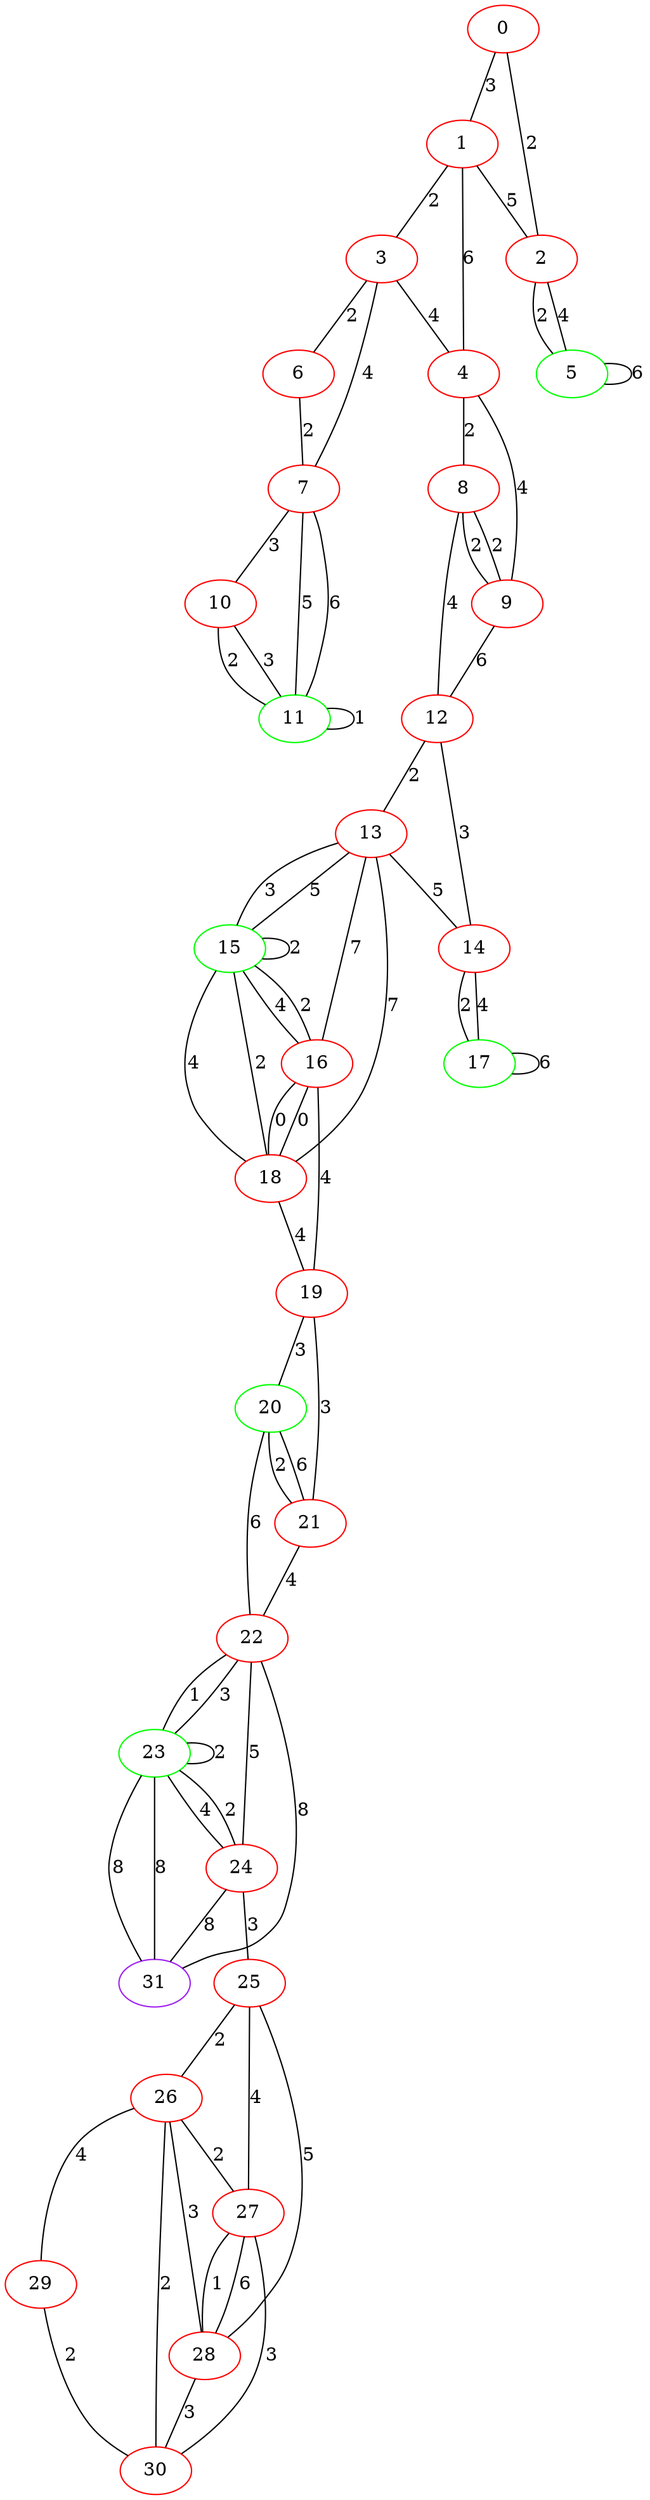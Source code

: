 graph "" {
0 [color=red, weight=1];
1 [color=red, weight=1];
2 [color=red, weight=1];
3 [color=red, weight=1];
4 [color=red, weight=1];
5 [color=green, weight=2];
6 [color=red, weight=1];
7 [color=red, weight=1];
8 [color=red, weight=1];
9 [color=red, weight=1];
10 [color=red, weight=1];
11 [color=green, weight=2];
12 [color=red, weight=1];
13 [color=red, weight=1];
14 [color=red, weight=1];
15 [color=green, weight=2];
16 [color=red, weight=1];
17 [color=green, weight=2];
18 [color=red, weight=1];
19 [color=red, weight=1];
20 [color=green, weight=2];
21 [color=red, weight=1];
22 [color=red, weight=1];
23 [color=green, weight=2];
24 [color=red, weight=1];
25 [color=red, weight=1];
26 [color=red, weight=1];
27 [color=red, weight=1];
28 [color=red, weight=1];
29 [color=red, weight=1];
30 [color=red, weight=1];
31 [color=purple, weight=4];
0 -- 1  [key=0, label=3];
0 -- 2  [key=0, label=2];
1 -- 2  [key=0, label=5];
1 -- 3  [key=0, label=2];
1 -- 4  [key=0, label=6];
2 -- 5  [key=0, label=2];
2 -- 5  [key=1, label=4];
3 -- 4  [key=0, label=4];
3 -- 6  [key=0, label=2];
3 -- 7  [key=0, label=4];
4 -- 8  [key=0, label=2];
4 -- 9  [key=0, label=4];
5 -- 5  [key=0, label=6];
6 -- 7  [key=0, label=2];
7 -- 10  [key=0, label=3];
7 -- 11  [key=0, label=5];
7 -- 11  [key=1, label=6];
8 -- 9  [key=0, label=2];
8 -- 9  [key=1, label=2];
8 -- 12  [key=0, label=4];
9 -- 12  [key=0, label=6];
10 -- 11  [key=0, label=2];
10 -- 11  [key=1, label=3];
11 -- 11  [key=0, label=1];
12 -- 13  [key=0, label=2];
12 -- 14  [key=0, label=3];
13 -- 16  [key=0, label=7];
13 -- 18  [key=0, label=7];
13 -- 14  [key=0, label=5];
13 -- 15  [key=0, label=3];
13 -- 15  [key=1, label=5];
14 -- 17  [key=0, label=2];
14 -- 17  [key=1, label=4];
15 -- 16  [key=0, label=4];
15 -- 16  [key=1, label=2];
15 -- 18  [key=0, label=4];
15 -- 18  [key=1, label=2];
15 -- 15  [key=0, label=2];
16 -- 18  [key=0, label=0];
16 -- 18  [key=1, label=0];
16 -- 19  [key=0, label=4];
17 -- 17  [key=0, label=6];
18 -- 19  [key=0, label=4];
19 -- 20  [key=0, label=3];
19 -- 21  [key=0, label=3];
20 -- 21  [key=0, label=6];
20 -- 21  [key=1, label=2];
20 -- 22  [key=0, label=6];
21 -- 22  [key=0, label=4];
22 -- 24  [key=0, label=5];
22 -- 31  [key=0, label=8];
22 -- 23  [key=0, label=1];
22 -- 23  [key=1, label=3];
23 -- 24  [key=0, label=4];
23 -- 24  [key=1, label=2];
23 -- 31  [key=0, label=8];
23 -- 31  [key=1, label=8];
23 -- 23  [key=0, label=2];
24 -- 25  [key=0, label=3];
24 -- 31  [key=0, label=8];
25 -- 26  [key=0, label=2];
25 -- 27  [key=0, label=4];
25 -- 28  [key=0, label=5];
26 -- 27  [key=0, label=2];
26 -- 28  [key=0, label=3];
26 -- 29  [key=0, label=4];
26 -- 30  [key=0, label=2];
27 -- 28  [key=0, label=6];
27 -- 28  [key=1, label=1];
27 -- 30  [key=0, label=3];
28 -- 30  [key=0, label=3];
29 -- 30  [key=0, label=2];
}
